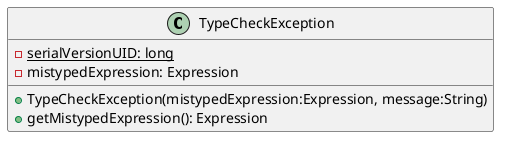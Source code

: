 @startuml

    class TypeCheckException {
        {static} -serialVersionUID: long
        -mistypedExpression: Expression
        +TypeCheckException(mistypedExpression:Expression, message:String)
        +getMistypedExpression(): Expression
    }

@enduml
